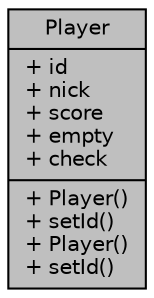 digraph "Player"
{
  edge [fontname="Helvetica",fontsize="10",labelfontname="Helvetica",labelfontsize="10"];
  node [fontname="Helvetica",fontsize="10",shape=record];
  Node1 [label="{Player\n|+ id\l+ nick\l+ score\l+ empty\l+ check\l|+ Player()\l+ setId()\l+ Player()\l+ setId()\l}",height=0.2,width=0.4,color="black", fillcolor="grey75", style="filled" fontcolor="black"];
}
